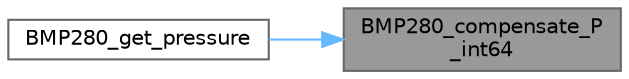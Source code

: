 digraph "BMP280_compensate_P_int64"
{
 // LATEX_PDF_SIZE
  bgcolor="transparent";
  edge [fontname=Helvetica,fontsize=10,labelfontname=Helvetica,labelfontsize=10];
  node [fontname=Helvetica,fontsize=10,shape=box,height=0.2,width=0.4];
  rankdir="RL";
  Node1 [id="Node000001",label="BMP280_compensate_P\l_int64",height=0.2,width=0.4,color="gray40", fillcolor="grey60", style="filled", fontcolor="black",tooltip="Compensate pressure reading from BMP280."];
  Node1 -> Node2 [id="edge2_Node000001_Node000002",dir="back",color="steelblue1",style="solid",tooltip=" "];
  Node2 [id="Node000002",label="BMP280_get_pressure",height=0.2,width=0.4,color="grey40", fillcolor="white", style="filled",URL="$BMP280__driver_8c.html#a5ee7cd62db9e5e3ae5a20073af186812",tooltip="Get the compensated pressure in Pascals."];
}

